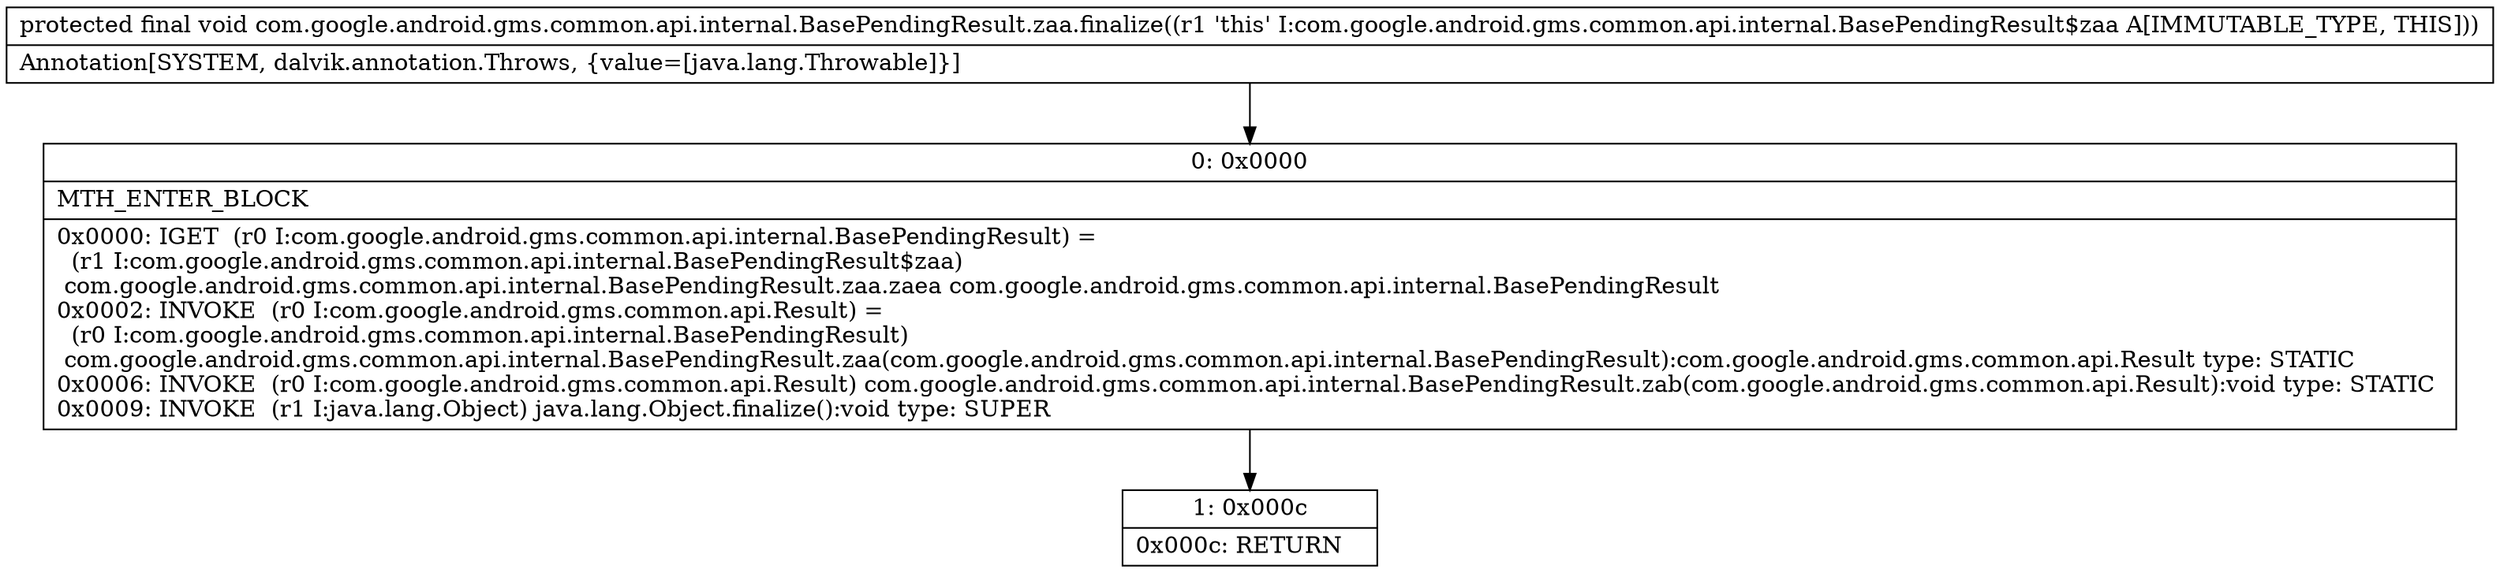 digraph "CFG forcom.google.android.gms.common.api.internal.BasePendingResult.zaa.finalize()V" {
Node_0 [shape=record,label="{0\:\ 0x0000|MTH_ENTER_BLOCK\l|0x0000: IGET  (r0 I:com.google.android.gms.common.api.internal.BasePendingResult) = \l  (r1 I:com.google.android.gms.common.api.internal.BasePendingResult$zaa)\l com.google.android.gms.common.api.internal.BasePendingResult.zaa.zaea com.google.android.gms.common.api.internal.BasePendingResult \l0x0002: INVOKE  (r0 I:com.google.android.gms.common.api.Result) = \l  (r0 I:com.google.android.gms.common.api.internal.BasePendingResult)\l com.google.android.gms.common.api.internal.BasePendingResult.zaa(com.google.android.gms.common.api.internal.BasePendingResult):com.google.android.gms.common.api.Result type: STATIC \l0x0006: INVOKE  (r0 I:com.google.android.gms.common.api.Result) com.google.android.gms.common.api.internal.BasePendingResult.zab(com.google.android.gms.common.api.Result):void type: STATIC \l0x0009: INVOKE  (r1 I:java.lang.Object) java.lang.Object.finalize():void type: SUPER \l}"];
Node_1 [shape=record,label="{1\:\ 0x000c|0x000c: RETURN   \l}"];
MethodNode[shape=record,label="{protected final void com.google.android.gms.common.api.internal.BasePendingResult.zaa.finalize((r1 'this' I:com.google.android.gms.common.api.internal.BasePendingResult$zaa A[IMMUTABLE_TYPE, THIS]))  | Annotation[SYSTEM, dalvik.annotation.Throws, \{value=[java.lang.Throwable]\}]\l}"];
MethodNode -> Node_0;
Node_0 -> Node_1;
}

